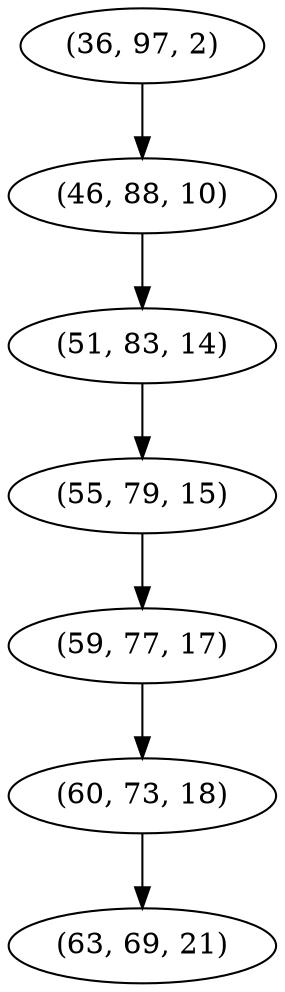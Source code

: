 digraph tree {
    "(36, 97, 2)";
    "(46, 88, 10)";
    "(51, 83, 14)";
    "(55, 79, 15)";
    "(59, 77, 17)";
    "(60, 73, 18)";
    "(63, 69, 21)";
    "(36, 97, 2)" -> "(46, 88, 10)";
    "(46, 88, 10)" -> "(51, 83, 14)";
    "(51, 83, 14)" -> "(55, 79, 15)";
    "(55, 79, 15)" -> "(59, 77, 17)";
    "(59, 77, 17)" -> "(60, 73, 18)";
    "(60, 73, 18)" -> "(63, 69, 21)";
}
